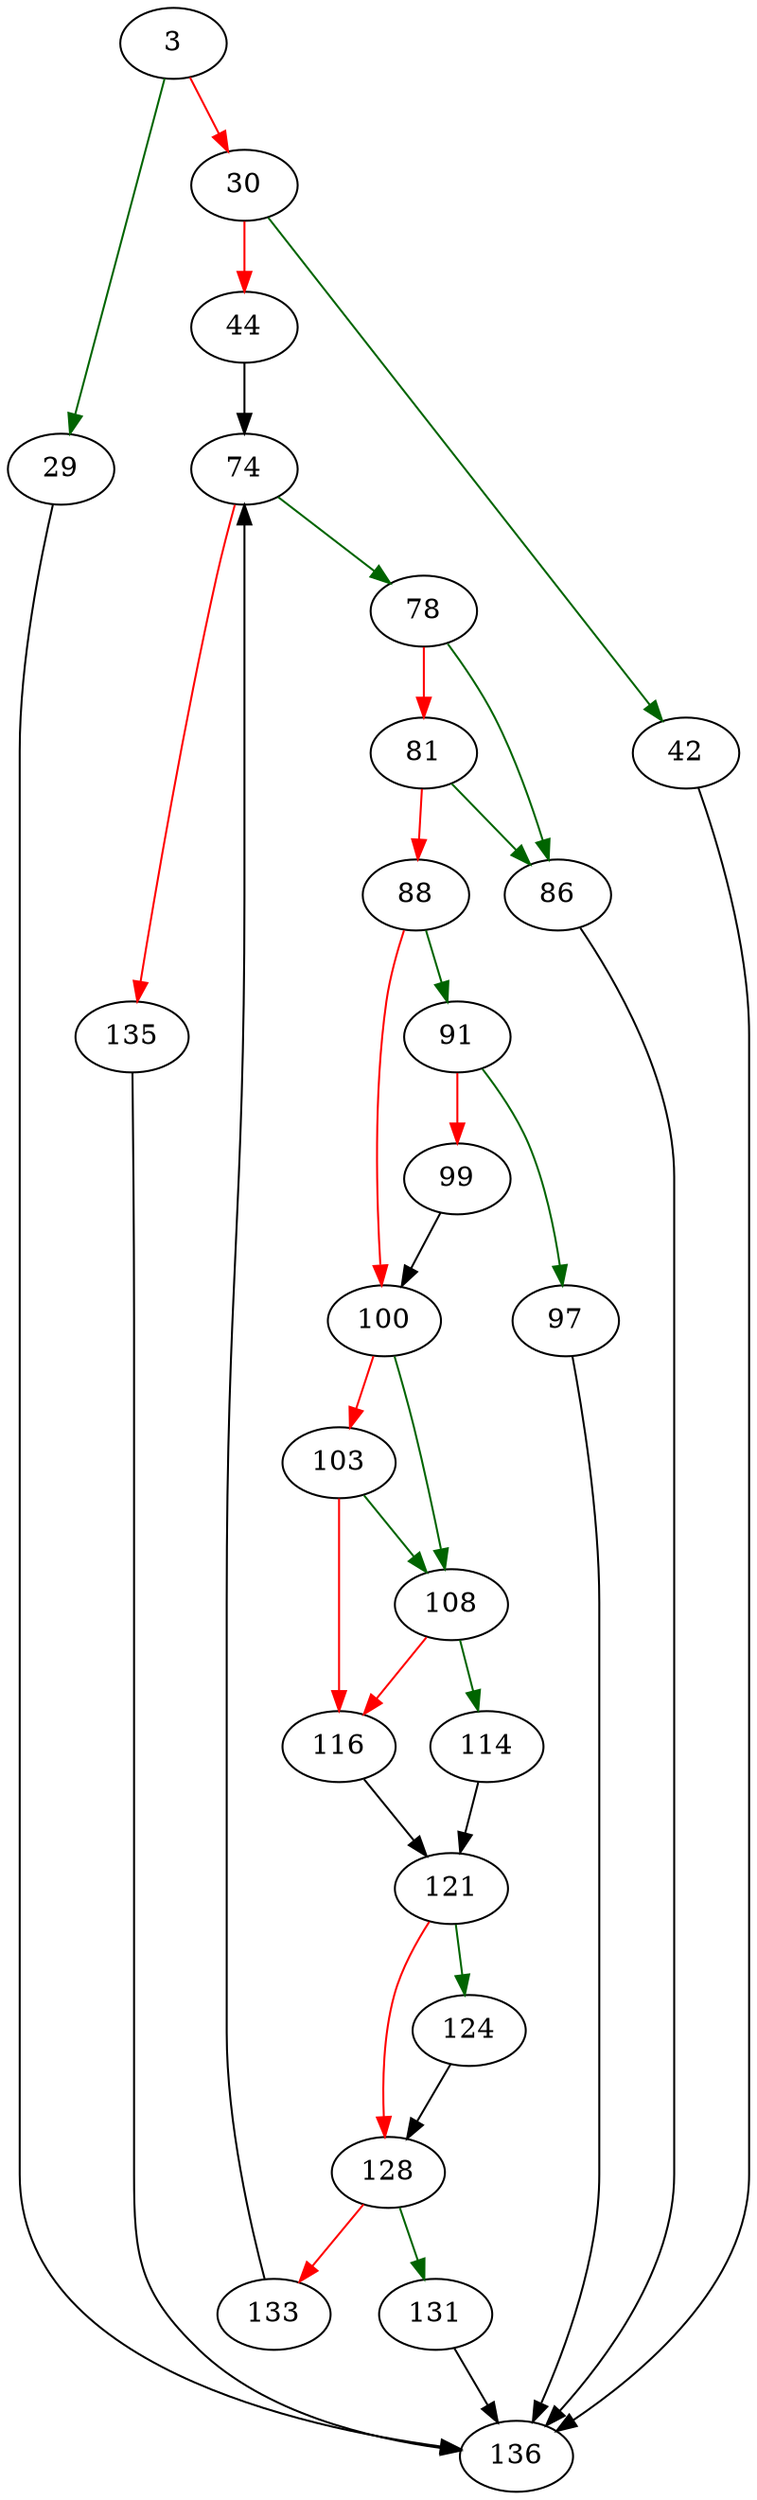 strict digraph "clearCell" {
	// Node definitions.
	3 [entry=true];
	29;
	30;
	136;
	42;
	44;
	74;
	78;
	135;
	86;
	81;
	88;
	91;
	100;
	97;
	99;
	108;
	103;
	116;
	114;
	121;
	124;
	128;
	131;
	133;

	// Edge definitions.
	3 -> 29 [
		color=darkgreen
		cond=true
	];
	3 -> 30 [
		color=red
		cond=false
	];
	29 -> 136;
	30 -> 42 [
		color=darkgreen
		cond=true
	];
	30 -> 44 [
		color=red
		cond=false
	];
	42 -> 136;
	44 -> 74;
	74 -> 78 [
		color=darkgreen
		cond=true
	];
	74 -> 135 [
		color=red
		cond=false
	];
	78 -> 86 [
		color=darkgreen
		cond=true
	];
	78 -> 81 [
		color=red
		cond=false
	];
	135 -> 136;
	86 -> 136;
	81 -> 86 [
		color=darkgreen
		cond=true
	];
	81 -> 88 [
		color=red
		cond=false
	];
	88 -> 91 [
		color=darkgreen
		cond=true
	];
	88 -> 100 [
		color=red
		cond=false
	];
	91 -> 97 [
		color=darkgreen
		cond=true
	];
	91 -> 99 [
		color=red
		cond=false
	];
	100 -> 108 [
		color=darkgreen
		cond=true
	];
	100 -> 103 [
		color=red
		cond=false
	];
	97 -> 136;
	99 -> 100;
	108 -> 116 [
		color=red
		cond=false
	];
	108 -> 114 [
		color=darkgreen
		cond=true
	];
	103 -> 108 [
		color=darkgreen
		cond=true
	];
	103 -> 116 [
		color=red
		cond=false
	];
	116 -> 121;
	114 -> 121;
	121 -> 124 [
		color=darkgreen
		cond=true
	];
	121 -> 128 [
		color=red
		cond=false
	];
	124 -> 128;
	128 -> 131 [
		color=darkgreen
		cond=true
	];
	128 -> 133 [
		color=red
		cond=false
	];
	131 -> 136;
	133 -> 74;
}